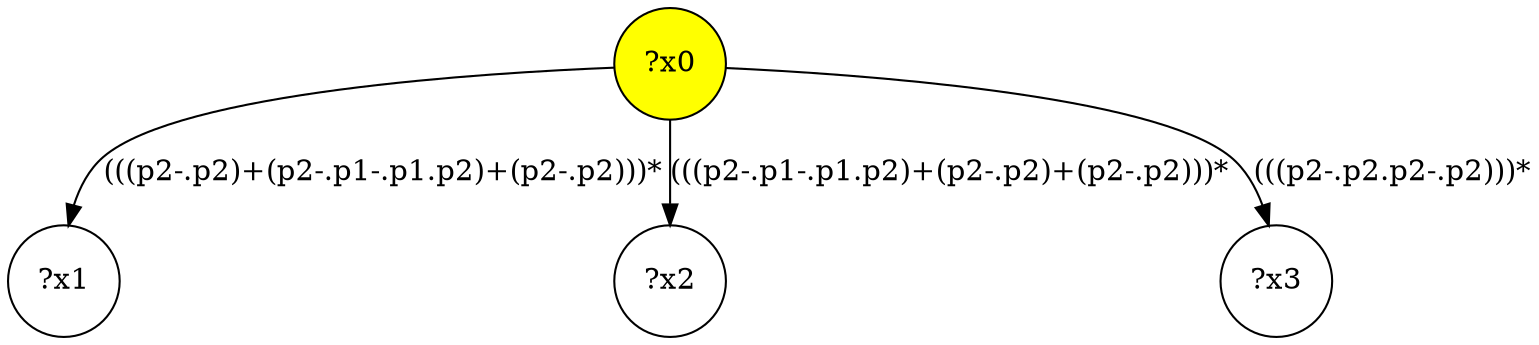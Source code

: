 digraph g {
	x0 [fillcolor="yellow", style="filled," shape=circle, label="?x0"];
	x1 [shape=circle, label="?x1"];
x0 -> x1[label="(((p2-.p2)+(p2-.p1-.p1.p2)+(p2-.p2)))*"]	x2 [shape=circle, label="?x2"];
x0 -> x2[label="(((p2-.p1-.p1.p2)+(p2-.p2)+(p2-.p2)))*"]	x3 [shape=circle, label="?x3"];
x0 -> x3[label="(((p2-.p2.p2-.p2)))*"]}
